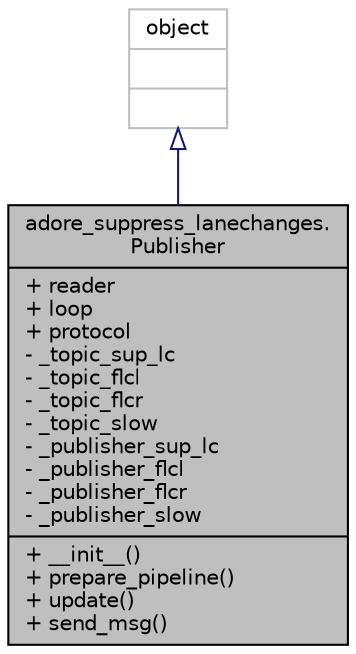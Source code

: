 digraph "adore_suppress_lanechanges.Publisher"
{
 // LATEX_PDF_SIZE
  edge [fontname="Helvetica",fontsize="10",labelfontname="Helvetica",labelfontsize="10"];
  node [fontname="Helvetica",fontsize="10",shape=record];
  Node1 [label="{adore_suppress_lanechanges.\lPublisher\n|+ reader\l+ loop\l+ protocol\l- _topic_sup_lc\l- _topic_flcl\l- _topic_flcr\l- _topic_slow\l- _publisher_sup_lc\l- _publisher_flcl\l- _publisher_flcr\l- _publisher_slow\l|+ __init__()\l+ prepare_pipeline()\l+ update()\l+ send_msg()\l}",height=0.2,width=0.4,color="black", fillcolor="grey75", style="filled", fontcolor="black",tooltip=" "];
  Node2 -> Node1 [dir="back",color="midnightblue",fontsize="10",style="solid",arrowtail="onormal",fontname="Helvetica"];
  Node2 [label="{object\n||}",height=0.2,width=0.4,color="grey75", fillcolor="white", style="filled",tooltip=" "];
}
